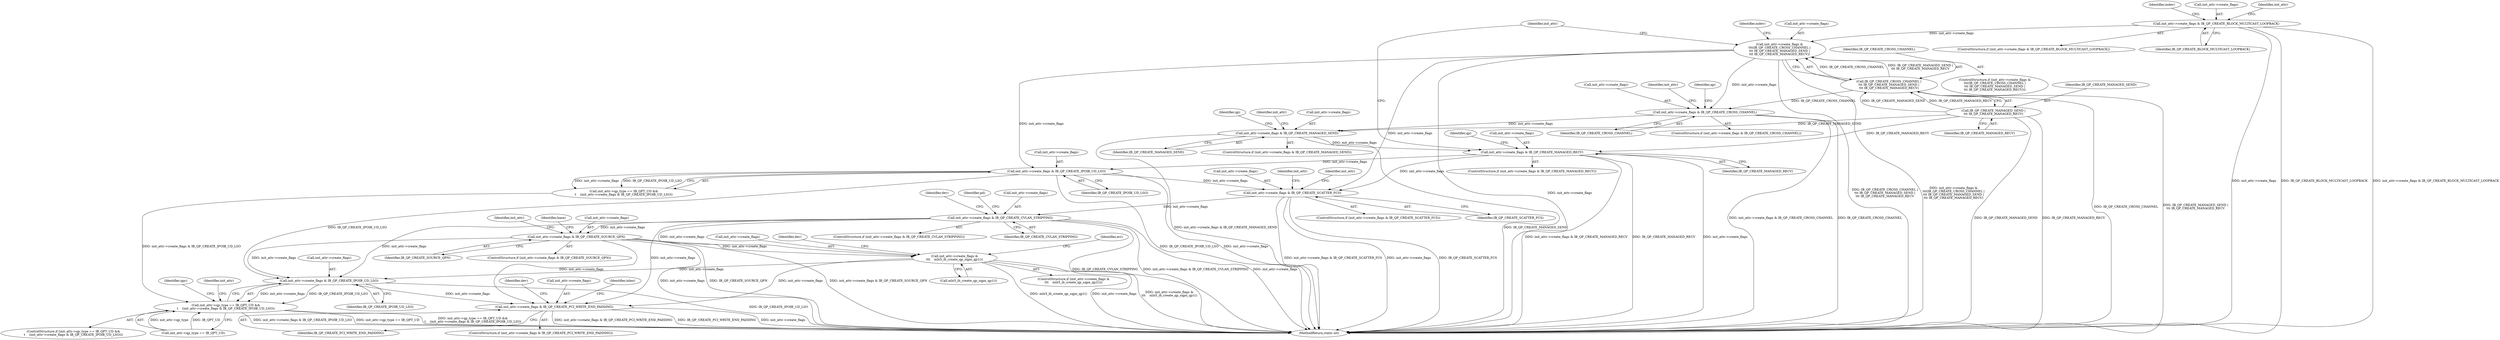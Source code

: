 digraph "0_linux_0625b4ba1a5d4703c7fb01c497bd6c156908af00@API" {
"1000673" [label="(Call,init_attr->create_flags &\n\t\t\t    mlx5_ib_create_qp_sqpn_qp1())"];
"1000487" [label="(Call,init_attr->create_flags & IB_QP_CREATE_SOURCE_QPN)"];
"1000361" [label="(Call,init_attr->create_flags & IB_QP_CREATE_CVLAN_STRIPPING)"];
"1000304" [label="(Call,init_attr->create_flags & IB_QP_CREATE_SCATTER_FCS)"];
"1000224" [label="(Call,init_attr->create_flags &\n\t\t\t(IB_QP_CREATE_CROSS_CHANNEL |\n\t\t\t IB_QP_CREATE_MANAGED_SEND |\n\t\t\t IB_QP_CREATE_MANAGED_RECV))"];
"1000198" [label="(Call,init_attr->create_flags & IB_QP_CREATE_BLOCK_MULTICAST_LOOPBACK)"];
"1000228" [label="(Call,IB_QP_CREATE_CROSS_CHANNEL |\n\t\t\t IB_QP_CREATE_MANAGED_SEND |\n\t\t\t IB_QP_CREATE_MANAGED_RECV)"];
"1000230" [label="(Call,IB_QP_CREATE_MANAGED_SEND |\n\t\t\t IB_QP_CREATE_MANAGED_RECV)"];
"1000286" [label="(Call,init_attr->create_flags & IB_QP_CREATE_IPOIB_UD_LSO)"];
"1000269" [label="(Call,init_attr->create_flags & IB_QP_CREATE_MANAGED_RECV)"];
"1000258" [label="(Call,init_attr->create_flags & IB_QP_CREATE_MANAGED_SEND)"];
"1000247" [label="(Call,init_attr->create_flags & IB_QP_CREATE_CROSS_CHANNEL)"];
"1001192" [label="(Call,init_attr->create_flags & IB_QP_CREATE_IPOIB_UD_LSO)"];
"1001186" [label="(Call,init_attr->qp_type == IB_QPT_UD &&\n\t    (init_attr->create_flags & IB_QP_CREATE_IPOIB_UD_LSO))"];
"1001209" [label="(Call,init_attr->create_flags & IB_QP_CREATE_PCI_WRITE_END_PADDING)"];
"1000251" [label="(Identifier,IB_QP_CREATE_CROSS_CHANNEL)"];
"1000224" [label="(Call,init_attr->create_flags &\n\t\t\t(IB_QP_CREATE_CROSS_CHANNEL |\n\t\t\t IB_QP_CREATE_MANAGED_SEND |\n\t\t\t IB_QP_CREATE_MANAGED_RECV))"];
"1001219" [label="(Identifier,dev)"];
"1000674" [label="(Call,init_attr->create_flags)"];
"1000230" [label="(Call,IB_QP_CREATE_MANAGED_SEND |\n\t\t\t IB_QP_CREATE_MANAGED_RECV)"];
"1000273" [label="(Identifier,IB_QP_CREATE_MANAGED_RECV)"];
"1000491" [label="(Identifier,IB_QP_CREATE_SOURCE_QPN)"];
"1000488" [label="(Call,init_attr->create_flags)"];
"1000237" [label="(Identifier,mdev)"];
"1000290" [label="(Identifier,IB_QP_CREATE_IPOIB_UD_LSO)"];
"1001185" [label="(ControlStructure,if (init_attr->qp_type == IB_QPT_UD &&\n\t    (init_attr->create_flags & IB_QP_CREATE_IPOIB_UD_LSO)))"];
"1000361" [label="(Call,init_attr->create_flags & IB_QP_CREATE_CVLAN_STRIPPING)"];
"1000228" [label="(Call,IB_QP_CREATE_CROSS_CHANNEL |\n\t\t\t IB_QP_CREATE_MANAGED_SEND |\n\t\t\t IB_QP_CREATE_MANAGED_RECV)"];
"1000197" [label="(ControlStructure,if (init_attr->create_flags & IB_QP_CREATE_BLOCK_MULTICAST_LOOPBACK))"];
"1000232" [label="(Identifier,IB_QP_CREATE_MANAGED_RECV)"];
"1000673" [label="(Call,init_attr->create_flags &\n\t\t\t    mlx5_ib_create_qp_sqpn_qp1())"];
"1000223" [label="(ControlStructure,if (init_attr->create_flags &\n\t\t\t(IB_QP_CREATE_CROSS_CHANNEL |\n\t\t\t IB_QP_CREATE_MANAGED_SEND |\n\t\t\t IB_QP_CREATE_MANAGED_RECV)))"];
"1000225" [label="(Call,init_attr->create_flags)"];
"1001187" [label="(Call,init_attr->qp_type == IB_QPT_UD)"];
"1000672" [label="(ControlStructure,if (init_attr->create_flags &\n\t\t\t    mlx5_ib_create_qp_sqpn_qp1()))"];
"1001209" [label="(Call,init_attr->create_flags & IB_QP_CREATE_PCI_WRITE_END_PADDING)"];
"1000207" [label="(Identifier,mdev)"];
"1001186" [label="(Call,init_attr->qp_type == IB_QPT_UD &&\n\t    (init_attr->create_flags & IB_QP_CREATE_IPOIB_UD_LSO))"];
"1000265" [label="(Identifier,qp)"];
"1000303" [label="(ControlStructure,if (init_attr->create_flags & IB_QP_CREATE_SCATTER_FCS))"];
"1000373" [label="(Identifier,dev)"];
"1000497" [label="(Identifier,init_attr)"];
"1000283" [label="(Identifier,init_attr)"];
"1000396" [label="(Identifier,pd)"];
"1000286" [label="(Call,init_attr->create_flags & IB_QP_CREATE_IPOIB_UD_LSO)"];
"1000308" [label="(Identifier,IB_QP_CREATE_SCATTER_FCS)"];
"1000487" [label="(Call,init_attr->create_flags & IB_QP_CREATE_SOURCE_QPN)"];
"1000680" [label="(Identifier,dev)"];
"1000258" [label="(Call,init_attr->create_flags & IB_QP_CREATE_MANAGED_SEND)"];
"1000199" [label="(Call,init_attr->create_flags)"];
"1000360" [label="(ControlStructure,if (init_attr->create_flags & IB_QP_CREATE_CVLAN_STRIPPING))"];
"1000202" [label="(Identifier,IB_QP_CREATE_BLOCK_MULTICAST_LOOPBACK)"];
"1000271" [label="(Identifier,init_attr)"];
"1000287" [label="(Call,init_attr->create_flags)"];
"1000280" [label="(Call,init_attr->qp_type == IB_QPT_UD &&\n\t    (init_attr->create_flags & IB_QP_CREATE_IPOIB_UD_LSO))"];
"1000486" [label="(ControlStructure,if (init_attr->create_flags & IB_QP_CREATE_SOURCE_QPN))"];
"1000248" [label="(Call,init_attr->create_flags)"];
"1001199" [label="(Identifier,qpc)"];
"1000260" [label="(Identifier,init_attr)"];
"1000229" [label="(Identifier,IB_QP_CREATE_CROSS_CHANNEL)"];
"1000543" [label="(Identifier,base)"];
"1000226" [label="(Identifier,init_attr)"];
"1001210" [label="(Call,init_attr->create_flags)"];
"1001193" [label="(Call,init_attr->create_flags)"];
"1000254" [label="(Identifier,qp)"];
"1001208" [label="(ControlStructure,if (init_attr->create_flags & IB_QP_CREATE_PCI_WRITE_END_PADDING))"];
"1000269" [label="(Call,init_attr->create_flags & IB_QP_CREATE_MANAGED_RECV)"];
"1000365" [label="(Identifier,IB_QP_CREATE_CVLAN_STRIPPING)"];
"1000268" [label="(ControlStructure,if (init_attr->create_flags & IB_QP_CREATE_MANAGED_RECV))"];
"1001192" [label="(Call,init_attr->create_flags & IB_QP_CREATE_IPOIB_UD_LSO)"];
"1000247" [label="(Call,init_attr->create_flags & IB_QP_CREATE_CROSS_CHANNEL)"];
"1001428" [label="(MethodReturn,static int)"];
"1000262" [label="(Identifier,IB_QP_CREATE_MANAGED_SEND)"];
"1000304" [label="(Call,init_attr->create_flags & IB_QP_CREATE_SCATTER_FCS)"];
"1000246" [label="(ControlStructure,if (init_attr->create_flags & IB_QP_CREATE_CROSS_CHANNEL))"];
"1001196" [label="(Identifier,IB_QP_CREATE_IPOIB_UD_LSO)"];
"1001253" [label="(Identifier,inlen)"];
"1000677" [label="(Call,mlx5_ib_create_qp_sqpn_qp1())"];
"1000686" [label="(Identifier,err)"];
"1001211" [label="(Identifier,init_attr)"];
"1000313" [label="(Identifier,init_attr)"];
"1000305" [label="(Call,init_attr->create_flags)"];
"1001213" [label="(Identifier,IB_QP_CREATE_PCI_WRITE_END_PADDING)"];
"1000198" [label="(Call,init_attr->create_flags & IB_QP_CREATE_BLOCK_MULTICAST_LOOPBACK)"];
"1000257" [label="(ControlStructure,if (init_attr->create_flags & IB_QP_CREATE_MANAGED_SEND))"];
"1000352" [label="(Identifier,init_attr)"];
"1000231" [label="(Identifier,IB_QP_CREATE_MANAGED_SEND)"];
"1000259" [label="(Call,init_attr->create_flags)"];
"1000362" [label="(Call,init_attr->create_flags)"];
"1000270" [label="(Call,init_attr->create_flags)"];
"1000276" [label="(Identifier,qp)"];
"1000673" -> "1000672"  [label="AST: "];
"1000673" -> "1000677"  [label="CFG: "];
"1000674" -> "1000673"  [label="AST: "];
"1000677" -> "1000673"  [label="AST: "];
"1000680" -> "1000673"  [label="CFG: "];
"1000686" -> "1000673"  [label="CFG: "];
"1000673" -> "1001428"  [label="DDG: mlx5_ib_create_qp_sqpn_qp1()"];
"1000673" -> "1001428"  [label="DDG: init_attr->create_flags"];
"1000673" -> "1001428"  [label="DDG: init_attr->create_flags &\n\t\t\t    mlx5_ib_create_qp_sqpn_qp1()"];
"1000487" -> "1000673"  [label="DDG: init_attr->create_flags"];
"1000361" -> "1000673"  [label="DDG: init_attr->create_flags"];
"1000673" -> "1001192"  [label="DDG: init_attr->create_flags"];
"1000673" -> "1001209"  [label="DDG: init_attr->create_flags"];
"1000487" -> "1000486"  [label="AST: "];
"1000487" -> "1000491"  [label="CFG: "];
"1000488" -> "1000487"  [label="AST: "];
"1000491" -> "1000487"  [label="AST: "];
"1000497" -> "1000487"  [label="CFG: "];
"1000543" -> "1000487"  [label="CFG: "];
"1000487" -> "1001428"  [label="DDG: init_attr->create_flags"];
"1000487" -> "1001428"  [label="DDG: IB_QP_CREATE_SOURCE_QPN"];
"1000487" -> "1001428"  [label="DDG: init_attr->create_flags & IB_QP_CREATE_SOURCE_QPN"];
"1000361" -> "1000487"  [label="DDG: init_attr->create_flags"];
"1000487" -> "1001192"  [label="DDG: init_attr->create_flags"];
"1000487" -> "1001209"  [label="DDG: init_attr->create_flags"];
"1000361" -> "1000360"  [label="AST: "];
"1000361" -> "1000365"  [label="CFG: "];
"1000362" -> "1000361"  [label="AST: "];
"1000365" -> "1000361"  [label="AST: "];
"1000373" -> "1000361"  [label="CFG: "];
"1000396" -> "1000361"  [label="CFG: "];
"1000361" -> "1001428"  [label="DDG: IB_QP_CREATE_CVLAN_STRIPPING"];
"1000361" -> "1001428"  [label="DDG: init_attr->create_flags & IB_QP_CREATE_CVLAN_STRIPPING"];
"1000361" -> "1001428"  [label="DDG: init_attr->create_flags"];
"1000304" -> "1000361"  [label="DDG: init_attr->create_flags"];
"1000361" -> "1001192"  [label="DDG: init_attr->create_flags"];
"1000361" -> "1001209"  [label="DDG: init_attr->create_flags"];
"1000304" -> "1000303"  [label="AST: "];
"1000304" -> "1000308"  [label="CFG: "];
"1000305" -> "1000304"  [label="AST: "];
"1000308" -> "1000304"  [label="AST: "];
"1000313" -> "1000304"  [label="CFG: "];
"1000352" -> "1000304"  [label="CFG: "];
"1000304" -> "1001428"  [label="DDG: init_attr->create_flags & IB_QP_CREATE_SCATTER_FCS"];
"1000304" -> "1001428"  [label="DDG: init_attr->create_flags"];
"1000304" -> "1001428"  [label="DDG: IB_QP_CREATE_SCATTER_FCS"];
"1000224" -> "1000304"  [label="DDG: init_attr->create_flags"];
"1000286" -> "1000304"  [label="DDG: init_attr->create_flags"];
"1000269" -> "1000304"  [label="DDG: init_attr->create_flags"];
"1000224" -> "1000223"  [label="AST: "];
"1000224" -> "1000228"  [label="CFG: "];
"1000225" -> "1000224"  [label="AST: "];
"1000228" -> "1000224"  [label="AST: "];
"1000237" -> "1000224"  [label="CFG: "];
"1000283" -> "1000224"  [label="CFG: "];
"1000224" -> "1001428"  [label="DDG: init_attr->create_flags"];
"1000224" -> "1001428"  [label="DDG: IB_QP_CREATE_CROSS_CHANNEL |\n\t\t\t IB_QP_CREATE_MANAGED_SEND |\n\t\t\t IB_QP_CREATE_MANAGED_RECV"];
"1000224" -> "1001428"  [label="DDG: init_attr->create_flags &\n\t\t\t(IB_QP_CREATE_CROSS_CHANNEL |\n\t\t\t IB_QP_CREATE_MANAGED_SEND |\n\t\t\t IB_QP_CREATE_MANAGED_RECV)"];
"1000198" -> "1000224"  [label="DDG: init_attr->create_flags"];
"1000228" -> "1000224"  [label="DDG: IB_QP_CREATE_CROSS_CHANNEL"];
"1000228" -> "1000224"  [label="DDG: IB_QP_CREATE_MANAGED_SEND |\n\t\t\t IB_QP_CREATE_MANAGED_RECV"];
"1000224" -> "1000247"  [label="DDG: init_attr->create_flags"];
"1000224" -> "1000286"  [label="DDG: init_attr->create_flags"];
"1000198" -> "1000197"  [label="AST: "];
"1000198" -> "1000202"  [label="CFG: "];
"1000199" -> "1000198"  [label="AST: "];
"1000202" -> "1000198"  [label="AST: "];
"1000207" -> "1000198"  [label="CFG: "];
"1000226" -> "1000198"  [label="CFG: "];
"1000198" -> "1001428"  [label="DDG: init_attr->create_flags"];
"1000198" -> "1001428"  [label="DDG: IB_QP_CREATE_BLOCK_MULTICAST_LOOPBACK"];
"1000198" -> "1001428"  [label="DDG: init_attr->create_flags & IB_QP_CREATE_BLOCK_MULTICAST_LOOPBACK"];
"1000228" -> "1000230"  [label="CFG: "];
"1000229" -> "1000228"  [label="AST: "];
"1000230" -> "1000228"  [label="AST: "];
"1000228" -> "1001428"  [label="DDG: IB_QP_CREATE_CROSS_CHANNEL"];
"1000228" -> "1001428"  [label="DDG: IB_QP_CREATE_MANAGED_SEND |\n\t\t\t IB_QP_CREATE_MANAGED_RECV"];
"1000230" -> "1000228"  [label="DDG: IB_QP_CREATE_MANAGED_SEND"];
"1000230" -> "1000228"  [label="DDG: IB_QP_CREATE_MANAGED_RECV"];
"1000228" -> "1000247"  [label="DDG: IB_QP_CREATE_CROSS_CHANNEL"];
"1000230" -> "1000232"  [label="CFG: "];
"1000231" -> "1000230"  [label="AST: "];
"1000232" -> "1000230"  [label="AST: "];
"1000230" -> "1001428"  [label="DDG: IB_QP_CREATE_MANAGED_SEND"];
"1000230" -> "1001428"  [label="DDG: IB_QP_CREATE_MANAGED_RECV"];
"1000230" -> "1000258"  [label="DDG: IB_QP_CREATE_MANAGED_SEND"];
"1000230" -> "1000269"  [label="DDG: IB_QP_CREATE_MANAGED_RECV"];
"1000286" -> "1000280"  [label="AST: "];
"1000286" -> "1000290"  [label="CFG: "];
"1000287" -> "1000286"  [label="AST: "];
"1000290" -> "1000286"  [label="AST: "];
"1000280" -> "1000286"  [label="CFG: "];
"1000286" -> "1001428"  [label="DDG: IB_QP_CREATE_IPOIB_UD_LSO"];
"1000286" -> "1001428"  [label="DDG: init_attr->create_flags"];
"1000286" -> "1000280"  [label="DDG: init_attr->create_flags"];
"1000286" -> "1000280"  [label="DDG: IB_QP_CREATE_IPOIB_UD_LSO"];
"1000269" -> "1000286"  [label="DDG: init_attr->create_flags"];
"1000286" -> "1001192"  [label="DDG: IB_QP_CREATE_IPOIB_UD_LSO"];
"1000269" -> "1000268"  [label="AST: "];
"1000269" -> "1000273"  [label="CFG: "];
"1000270" -> "1000269"  [label="AST: "];
"1000273" -> "1000269"  [label="AST: "];
"1000276" -> "1000269"  [label="CFG: "];
"1000283" -> "1000269"  [label="CFG: "];
"1000269" -> "1001428"  [label="DDG: init_attr->create_flags & IB_QP_CREATE_MANAGED_RECV"];
"1000269" -> "1001428"  [label="DDG: IB_QP_CREATE_MANAGED_RECV"];
"1000269" -> "1001428"  [label="DDG: init_attr->create_flags"];
"1000258" -> "1000269"  [label="DDG: init_attr->create_flags"];
"1000258" -> "1000257"  [label="AST: "];
"1000258" -> "1000262"  [label="CFG: "];
"1000259" -> "1000258"  [label="AST: "];
"1000262" -> "1000258"  [label="AST: "];
"1000265" -> "1000258"  [label="CFG: "];
"1000271" -> "1000258"  [label="CFG: "];
"1000258" -> "1001428"  [label="DDG: init_attr->create_flags & IB_QP_CREATE_MANAGED_SEND"];
"1000258" -> "1001428"  [label="DDG: IB_QP_CREATE_MANAGED_SEND"];
"1000247" -> "1000258"  [label="DDG: init_attr->create_flags"];
"1000247" -> "1000246"  [label="AST: "];
"1000247" -> "1000251"  [label="CFG: "];
"1000248" -> "1000247"  [label="AST: "];
"1000251" -> "1000247"  [label="AST: "];
"1000254" -> "1000247"  [label="CFG: "];
"1000260" -> "1000247"  [label="CFG: "];
"1000247" -> "1001428"  [label="DDG: IB_QP_CREATE_CROSS_CHANNEL"];
"1000247" -> "1001428"  [label="DDG: init_attr->create_flags & IB_QP_CREATE_CROSS_CHANNEL"];
"1001192" -> "1001186"  [label="AST: "];
"1001192" -> "1001196"  [label="CFG: "];
"1001193" -> "1001192"  [label="AST: "];
"1001196" -> "1001192"  [label="AST: "];
"1001186" -> "1001192"  [label="CFG: "];
"1001192" -> "1001428"  [label="DDG: IB_QP_CREATE_IPOIB_UD_LSO"];
"1001192" -> "1001186"  [label="DDG: init_attr->create_flags"];
"1001192" -> "1001186"  [label="DDG: IB_QP_CREATE_IPOIB_UD_LSO"];
"1001192" -> "1001209"  [label="DDG: init_attr->create_flags"];
"1001186" -> "1001185"  [label="AST: "];
"1001186" -> "1001187"  [label="CFG: "];
"1001187" -> "1001186"  [label="AST: "];
"1001199" -> "1001186"  [label="CFG: "];
"1001211" -> "1001186"  [label="CFG: "];
"1001186" -> "1001428"  [label="DDG: init_attr->qp_type == IB_QPT_UD &&\n\t    (init_attr->create_flags & IB_QP_CREATE_IPOIB_UD_LSO)"];
"1001186" -> "1001428"  [label="DDG: init_attr->create_flags & IB_QP_CREATE_IPOIB_UD_LSO"];
"1001186" -> "1001428"  [label="DDG: init_attr->qp_type == IB_QPT_UD"];
"1001187" -> "1001186"  [label="DDG: init_attr->qp_type"];
"1001187" -> "1001186"  [label="DDG: IB_QPT_UD"];
"1000280" -> "1001186"  [label="DDG: init_attr->create_flags & IB_QP_CREATE_IPOIB_UD_LSO"];
"1001209" -> "1001208"  [label="AST: "];
"1001209" -> "1001213"  [label="CFG: "];
"1001210" -> "1001209"  [label="AST: "];
"1001213" -> "1001209"  [label="AST: "];
"1001219" -> "1001209"  [label="CFG: "];
"1001253" -> "1001209"  [label="CFG: "];
"1001209" -> "1001428"  [label="DDG: init_attr->create_flags & IB_QP_CREATE_PCI_WRITE_END_PADDING"];
"1001209" -> "1001428"  [label="DDG: IB_QP_CREATE_PCI_WRITE_END_PADDING"];
"1001209" -> "1001428"  [label="DDG: init_attr->create_flags"];
}
